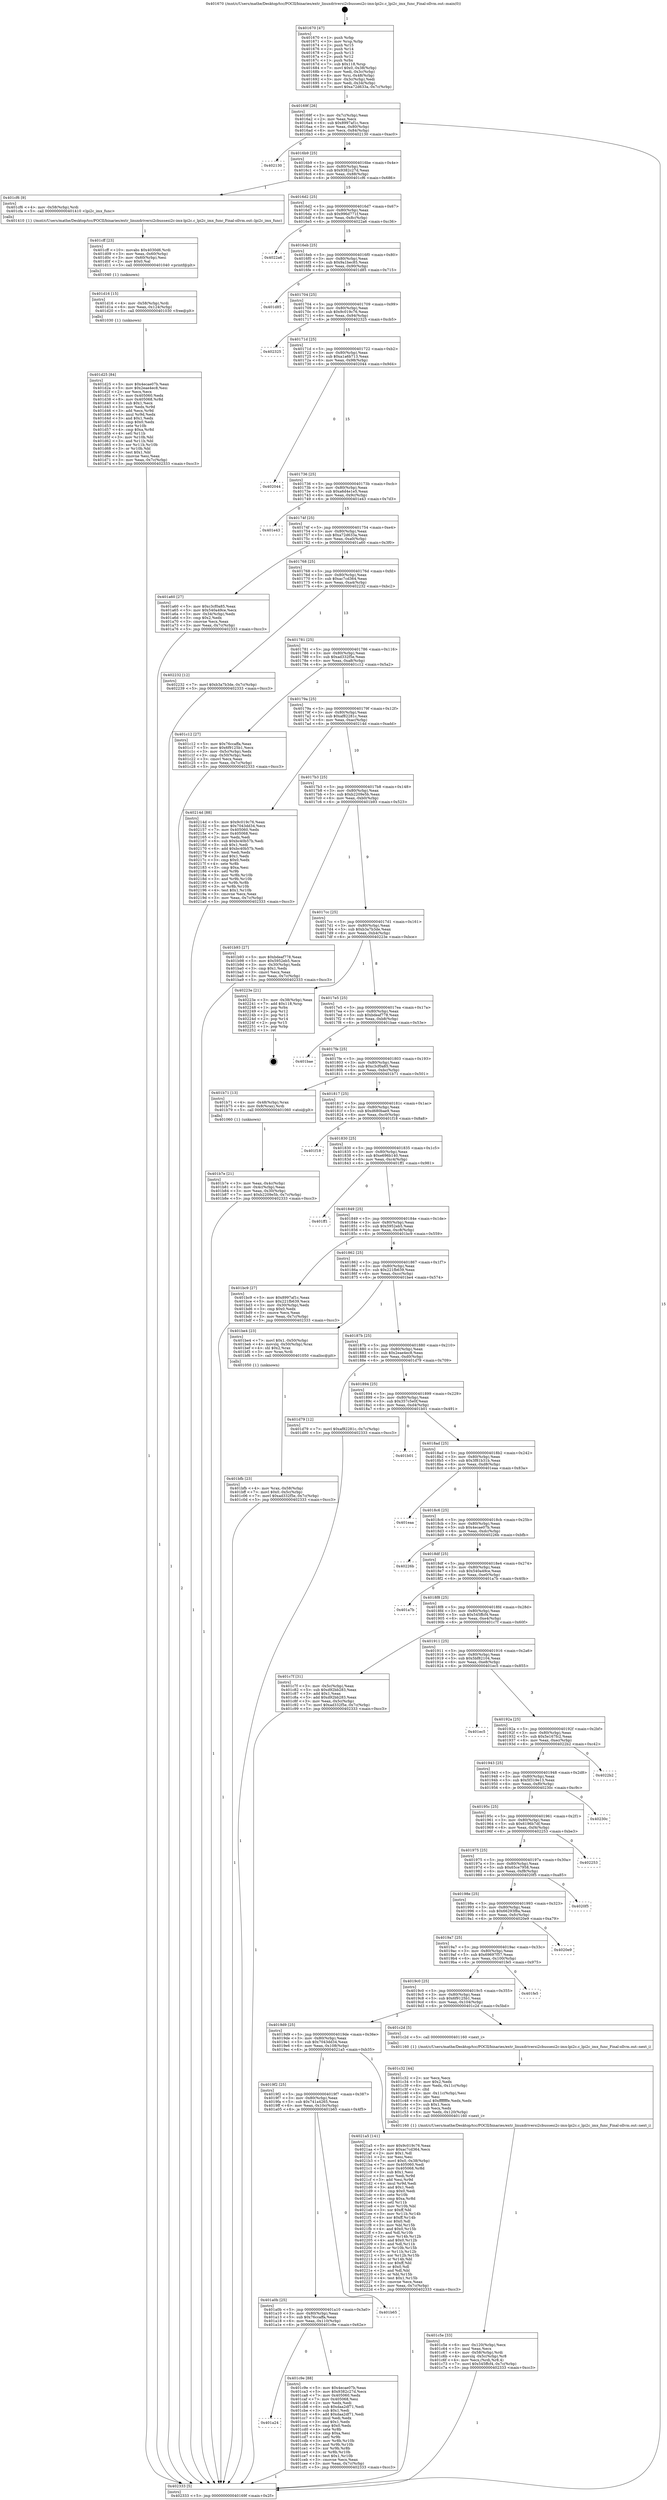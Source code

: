 digraph "0x401670" {
  label = "0x401670 (/mnt/c/Users/mathe/Desktop/tcc/POCII/binaries/extr_linuxdriversi2cbussesi2c-imx-lpi2c.c_lpi2c_imx_func_Final-ollvm.out::main(0))"
  labelloc = "t"
  node[shape=record]

  Entry [label="",width=0.3,height=0.3,shape=circle,fillcolor=black,style=filled]
  "0x40169f" [label="{
     0x40169f [26]\l
     | [instrs]\l
     &nbsp;&nbsp;0x40169f \<+3\>: mov -0x7c(%rbp),%eax\l
     &nbsp;&nbsp;0x4016a2 \<+2\>: mov %eax,%ecx\l
     &nbsp;&nbsp;0x4016a4 \<+6\>: sub $0x8997af1c,%ecx\l
     &nbsp;&nbsp;0x4016aa \<+3\>: mov %eax,-0x80(%rbp)\l
     &nbsp;&nbsp;0x4016ad \<+6\>: mov %ecx,-0x84(%rbp)\l
     &nbsp;&nbsp;0x4016b3 \<+6\>: je 0000000000402130 \<main+0xac0\>\l
  }"]
  "0x402130" [label="{
     0x402130\l
  }", style=dashed]
  "0x4016b9" [label="{
     0x4016b9 [25]\l
     | [instrs]\l
     &nbsp;&nbsp;0x4016b9 \<+5\>: jmp 00000000004016be \<main+0x4e\>\l
     &nbsp;&nbsp;0x4016be \<+3\>: mov -0x80(%rbp),%eax\l
     &nbsp;&nbsp;0x4016c1 \<+5\>: sub $0x9382c27d,%eax\l
     &nbsp;&nbsp;0x4016c6 \<+6\>: mov %eax,-0x88(%rbp)\l
     &nbsp;&nbsp;0x4016cc \<+6\>: je 0000000000401cf6 \<main+0x686\>\l
  }"]
  Exit [label="",width=0.3,height=0.3,shape=circle,fillcolor=black,style=filled,peripheries=2]
  "0x401cf6" [label="{
     0x401cf6 [9]\l
     | [instrs]\l
     &nbsp;&nbsp;0x401cf6 \<+4\>: mov -0x58(%rbp),%rdi\l
     &nbsp;&nbsp;0x401cfa \<+5\>: call 0000000000401410 \<lpi2c_imx_func\>\l
     | [calls]\l
     &nbsp;&nbsp;0x401410 \{1\} (/mnt/c/Users/mathe/Desktop/tcc/POCII/binaries/extr_linuxdriversi2cbussesi2c-imx-lpi2c.c_lpi2c_imx_func_Final-ollvm.out::lpi2c_imx_func)\l
  }"]
  "0x4016d2" [label="{
     0x4016d2 [25]\l
     | [instrs]\l
     &nbsp;&nbsp;0x4016d2 \<+5\>: jmp 00000000004016d7 \<main+0x67\>\l
     &nbsp;&nbsp;0x4016d7 \<+3\>: mov -0x80(%rbp),%eax\l
     &nbsp;&nbsp;0x4016da \<+5\>: sub $0x996d771f,%eax\l
     &nbsp;&nbsp;0x4016df \<+6\>: mov %eax,-0x8c(%rbp)\l
     &nbsp;&nbsp;0x4016e5 \<+6\>: je 00000000004022a6 \<main+0xc36\>\l
  }"]
  "0x401d25" [label="{
     0x401d25 [84]\l
     | [instrs]\l
     &nbsp;&nbsp;0x401d25 \<+5\>: mov $0x4ecae07b,%eax\l
     &nbsp;&nbsp;0x401d2a \<+5\>: mov $0x2eae4ec8,%esi\l
     &nbsp;&nbsp;0x401d2f \<+2\>: xor %ecx,%ecx\l
     &nbsp;&nbsp;0x401d31 \<+7\>: mov 0x405060,%edx\l
     &nbsp;&nbsp;0x401d38 \<+8\>: mov 0x405068,%r8d\l
     &nbsp;&nbsp;0x401d40 \<+3\>: sub $0x1,%ecx\l
     &nbsp;&nbsp;0x401d43 \<+3\>: mov %edx,%r9d\l
     &nbsp;&nbsp;0x401d46 \<+3\>: add %ecx,%r9d\l
     &nbsp;&nbsp;0x401d49 \<+4\>: imul %r9d,%edx\l
     &nbsp;&nbsp;0x401d4d \<+3\>: and $0x1,%edx\l
     &nbsp;&nbsp;0x401d50 \<+3\>: cmp $0x0,%edx\l
     &nbsp;&nbsp;0x401d53 \<+4\>: sete %r10b\l
     &nbsp;&nbsp;0x401d57 \<+4\>: cmp $0xa,%r8d\l
     &nbsp;&nbsp;0x401d5b \<+4\>: setl %r11b\l
     &nbsp;&nbsp;0x401d5f \<+3\>: mov %r10b,%bl\l
     &nbsp;&nbsp;0x401d62 \<+3\>: and %r11b,%bl\l
     &nbsp;&nbsp;0x401d65 \<+3\>: xor %r11b,%r10b\l
     &nbsp;&nbsp;0x401d68 \<+3\>: or %r10b,%bl\l
     &nbsp;&nbsp;0x401d6b \<+3\>: test $0x1,%bl\l
     &nbsp;&nbsp;0x401d6e \<+3\>: cmovne %esi,%eax\l
     &nbsp;&nbsp;0x401d71 \<+3\>: mov %eax,-0x7c(%rbp)\l
     &nbsp;&nbsp;0x401d74 \<+5\>: jmp 0000000000402333 \<main+0xcc3\>\l
  }"]
  "0x4022a6" [label="{
     0x4022a6\l
  }", style=dashed]
  "0x4016eb" [label="{
     0x4016eb [25]\l
     | [instrs]\l
     &nbsp;&nbsp;0x4016eb \<+5\>: jmp 00000000004016f0 \<main+0x80\>\l
     &nbsp;&nbsp;0x4016f0 \<+3\>: mov -0x80(%rbp),%eax\l
     &nbsp;&nbsp;0x4016f3 \<+5\>: sub $0x9a1bec85,%eax\l
     &nbsp;&nbsp;0x4016f8 \<+6\>: mov %eax,-0x90(%rbp)\l
     &nbsp;&nbsp;0x4016fe \<+6\>: je 0000000000401d85 \<main+0x715\>\l
  }"]
  "0x401d16" [label="{
     0x401d16 [15]\l
     | [instrs]\l
     &nbsp;&nbsp;0x401d16 \<+4\>: mov -0x58(%rbp),%rdi\l
     &nbsp;&nbsp;0x401d1a \<+6\>: mov %eax,-0x124(%rbp)\l
     &nbsp;&nbsp;0x401d20 \<+5\>: call 0000000000401030 \<free@plt\>\l
     | [calls]\l
     &nbsp;&nbsp;0x401030 \{1\} (unknown)\l
  }"]
  "0x401d85" [label="{
     0x401d85\l
  }", style=dashed]
  "0x401704" [label="{
     0x401704 [25]\l
     | [instrs]\l
     &nbsp;&nbsp;0x401704 \<+5\>: jmp 0000000000401709 \<main+0x99\>\l
     &nbsp;&nbsp;0x401709 \<+3\>: mov -0x80(%rbp),%eax\l
     &nbsp;&nbsp;0x40170c \<+5\>: sub $0x9c019c76,%eax\l
     &nbsp;&nbsp;0x401711 \<+6\>: mov %eax,-0x94(%rbp)\l
     &nbsp;&nbsp;0x401717 \<+6\>: je 0000000000402325 \<main+0xcb5\>\l
  }"]
  "0x401cff" [label="{
     0x401cff [23]\l
     | [instrs]\l
     &nbsp;&nbsp;0x401cff \<+10\>: movabs $0x4030d6,%rdi\l
     &nbsp;&nbsp;0x401d09 \<+3\>: mov %eax,-0x60(%rbp)\l
     &nbsp;&nbsp;0x401d0c \<+3\>: mov -0x60(%rbp),%esi\l
     &nbsp;&nbsp;0x401d0f \<+2\>: mov $0x0,%al\l
     &nbsp;&nbsp;0x401d11 \<+5\>: call 0000000000401040 \<printf@plt\>\l
     | [calls]\l
     &nbsp;&nbsp;0x401040 \{1\} (unknown)\l
  }"]
  "0x402325" [label="{
     0x402325\l
  }", style=dashed]
  "0x40171d" [label="{
     0x40171d [25]\l
     | [instrs]\l
     &nbsp;&nbsp;0x40171d \<+5\>: jmp 0000000000401722 \<main+0xb2\>\l
     &nbsp;&nbsp;0x401722 \<+3\>: mov -0x80(%rbp),%eax\l
     &nbsp;&nbsp;0x401725 \<+5\>: sub $0xa1a6b713,%eax\l
     &nbsp;&nbsp;0x40172a \<+6\>: mov %eax,-0x98(%rbp)\l
     &nbsp;&nbsp;0x401730 \<+6\>: je 0000000000402044 \<main+0x9d4\>\l
  }"]
  "0x401a24" [label="{
     0x401a24\l
  }", style=dashed]
  "0x402044" [label="{
     0x402044\l
  }", style=dashed]
  "0x401736" [label="{
     0x401736 [25]\l
     | [instrs]\l
     &nbsp;&nbsp;0x401736 \<+5\>: jmp 000000000040173b \<main+0xcb\>\l
     &nbsp;&nbsp;0x40173b \<+3\>: mov -0x80(%rbp),%eax\l
     &nbsp;&nbsp;0x40173e \<+5\>: sub $0xa6d4e1e5,%eax\l
     &nbsp;&nbsp;0x401743 \<+6\>: mov %eax,-0x9c(%rbp)\l
     &nbsp;&nbsp;0x401749 \<+6\>: je 0000000000401e43 \<main+0x7d3\>\l
  }"]
  "0x401c9e" [label="{
     0x401c9e [88]\l
     | [instrs]\l
     &nbsp;&nbsp;0x401c9e \<+5\>: mov $0x4ecae07b,%eax\l
     &nbsp;&nbsp;0x401ca3 \<+5\>: mov $0x9382c27d,%ecx\l
     &nbsp;&nbsp;0x401ca8 \<+7\>: mov 0x405060,%edx\l
     &nbsp;&nbsp;0x401caf \<+7\>: mov 0x405068,%esi\l
     &nbsp;&nbsp;0x401cb6 \<+2\>: mov %edx,%edi\l
     &nbsp;&nbsp;0x401cb8 \<+6\>: sub $0xdaa2df71,%edi\l
     &nbsp;&nbsp;0x401cbe \<+3\>: sub $0x1,%edi\l
     &nbsp;&nbsp;0x401cc1 \<+6\>: add $0xdaa2df71,%edi\l
     &nbsp;&nbsp;0x401cc7 \<+3\>: imul %edi,%edx\l
     &nbsp;&nbsp;0x401cca \<+3\>: and $0x1,%edx\l
     &nbsp;&nbsp;0x401ccd \<+3\>: cmp $0x0,%edx\l
     &nbsp;&nbsp;0x401cd0 \<+4\>: sete %r8b\l
     &nbsp;&nbsp;0x401cd4 \<+3\>: cmp $0xa,%esi\l
     &nbsp;&nbsp;0x401cd7 \<+4\>: setl %r9b\l
     &nbsp;&nbsp;0x401cdb \<+3\>: mov %r8b,%r10b\l
     &nbsp;&nbsp;0x401cde \<+3\>: and %r9b,%r10b\l
     &nbsp;&nbsp;0x401ce1 \<+3\>: xor %r9b,%r8b\l
     &nbsp;&nbsp;0x401ce4 \<+3\>: or %r8b,%r10b\l
     &nbsp;&nbsp;0x401ce7 \<+4\>: test $0x1,%r10b\l
     &nbsp;&nbsp;0x401ceb \<+3\>: cmovne %ecx,%eax\l
     &nbsp;&nbsp;0x401cee \<+3\>: mov %eax,-0x7c(%rbp)\l
     &nbsp;&nbsp;0x401cf1 \<+5\>: jmp 0000000000402333 \<main+0xcc3\>\l
  }"]
  "0x401e43" [label="{
     0x401e43\l
  }", style=dashed]
  "0x40174f" [label="{
     0x40174f [25]\l
     | [instrs]\l
     &nbsp;&nbsp;0x40174f \<+5\>: jmp 0000000000401754 \<main+0xe4\>\l
     &nbsp;&nbsp;0x401754 \<+3\>: mov -0x80(%rbp),%eax\l
     &nbsp;&nbsp;0x401757 \<+5\>: sub $0xa72d633a,%eax\l
     &nbsp;&nbsp;0x40175c \<+6\>: mov %eax,-0xa0(%rbp)\l
     &nbsp;&nbsp;0x401762 \<+6\>: je 0000000000401a60 \<main+0x3f0\>\l
  }"]
  "0x401a0b" [label="{
     0x401a0b [25]\l
     | [instrs]\l
     &nbsp;&nbsp;0x401a0b \<+5\>: jmp 0000000000401a10 \<main+0x3a0\>\l
     &nbsp;&nbsp;0x401a10 \<+3\>: mov -0x80(%rbp),%eax\l
     &nbsp;&nbsp;0x401a13 \<+5\>: sub $0x76ccaffa,%eax\l
     &nbsp;&nbsp;0x401a18 \<+6\>: mov %eax,-0x110(%rbp)\l
     &nbsp;&nbsp;0x401a1e \<+6\>: je 0000000000401c9e \<main+0x62e\>\l
  }"]
  "0x401a60" [label="{
     0x401a60 [27]\l
     | [instrs]\l
     &nbsp;&nbsp;0x401a60 \<+5\>: mov $0xc3cf0a85,%eax\l
     &nbsp;&nbsp;0x401a65 \<+5\>: mov $0x540a49ce,%ecx\l
     &nbsp;&nbsp;0x401a6a \<+3\>: mov -0x34(%rbp),%edx\l
     &nbsp;&nbsp;0x401a6d \<+3\>: cmp $0x2,%edx\l
     &nbsp;&nbsp;0x401a70 \<+3\>: cmovne %ecx,%eax\l
     &nbsp;&nbsp;0x401a73 \<+3\>: mov %eax,-0x7c(%rbp)\l
     &nbsp;&nbsp;0x401a76 \<+5\>: jmp 0000000000402333 \<main+0xcc3\>\l
  }"]
  "0x401768" [label="{
     0x401768 [25]\l
     | [instrs]\l
     &nbsp;&nbsp;0x401768 \<+5\>: jmp 000000000040176d \<main+0xfd\>\l
     &nbsp;&nbsp;0x40176d \<+3\>: mov -0x80(%rbp),%eax\l
     &nbsp;&nbsp;0x401770 \<+5\>: sub $0xac7cd364,%eax\l
     &nbsp;&nbsp;0x401775 \<+6\>: mov %eax,-0xa4(%rbp)\l
     &nbsp;&nbsp;0x40177b \<+6\>: je 0000000000402232 \<main+0xbc2\>\l
  }"]
  "0x402333" [label="{
     0x402333 [5]\l
     | [instrs]\l
     &nbsp;&nbsp;0x402333 \<+5\>: jmp 000000000040169f \<main+0x2f\>\l
  }"]
  "0x401670" [label="{
     0x401670 [47]\l
     | [instrs]\l
     &nbsp;&nbsp;0x401670 \<+1\>: push %rbp\l
     &nbsp;&nbsp;0x401671 \<+3\>: mov %rsp,%rbp\l
     &nbsp;&nbsp;0x401674 \<+2\>: push %r15\l
     &nbsp;&nbsp;0x401676 \<+2\>: push %r14\l
     &nbsp;&nbsp;0x401678 \<+2\>: push %r13\l
     &nbsp;&nbsp;0x40167a \<+2\>: push %r12\l
     &nbsp;&nbsp;0x40167c \<+1\>: push %rbx\l
     &nbsp;&nbsp;0x40167d \<+7\>: sub $0x118,%rsp\l
     &nbsp;&nbsp;0x401684 \<+7\>: movl $0x0,-0x38(%rbp)\l
     &nbsp;&nbsp;0x40168b \<+3\>: mov %edi,-0x3c(%rbp)\l
     &nbsp;&nbsp;0x40168e \<+4\>: mov %rsi,-0x48(%rbp)\l
     &nbsp;&nbsp;0x401692 \<+3\>: mov -0x3c(%rbp),%edi\l
     &nbsp;&nbsp;0x401695 \<+3\>: mov %edi,-0x34(%rbp)\l
     &nbsp;&nbsp;0x401698 \<+7\>: movl $0xa72d633a,-0x7c(%rbp)\l
  }"]
  "0x401b65" [label="{
     0x401b65\l
  }", style=dashed]
  "0x402232" [label="{
     0x402232 [12]\l
     | [instrs]\l
     &nbsp;&nbsp;0x402232 \<+7\>: movl $0xb3a7b3de,-0x7c(%rbp)\l
     &nbsp;&nbsp;0x402239 \<+5\>: jmp 0000000000402333 \<main+0xcc3\>\l
  }"]
  "0x401781" [label="{
     0x401781 [25]\l
     | [instrs]\l
     &nbsp;&nbsp;0x401781 \<+5\>: jmp 0000000000401786 \<main+0x116\>\l
     &nbsp;&nbsp;0x401786 \<+3\>: mov -0x80(%rbp),%eax\l
     &nbsp;&nbsp;0x401789 \<+5\>: sub $0xad332f5e,%eax\l
     &nbsp;&nbsp;0x40178e \<+6\>: mov %eax,-0xa8(%rbp)\l
     &nbsp;&nbsp;0x401794 \<+6\>: je 0000000000401c12 \<main+0x5a2\>\l
  }"]
  "0x4019f2" [label="{
     0x4019f2 [25]\l
     | [instrs]\l
     &nbsp;&nbsp;0x4019f2 \<+5\>: jmp 00000000004019f7 \<main+0x387\>\l
     &nbsp;&nbsp;0x4019f7 \<+3\>: mov -0x80(%rbp),%eax\l
     &nbsp;&nbsp;0x4019fa \<+5\>: sub $0x741a4265,%eax\l
     &nbsp;&nbsp;0x4019ff \<+6\>: mov %eax,-0x10c(%rbp)\l
     &nbsp;&nbsp;0x401a05 \<+6\>: je 0000000000401b65 \<main+0x4f5\>\l
  }"]
  "0x401c12" [label="{
     0x401c12 [27]\l
     | [instrs]\l
     &nbsp;&nbsp;0x401c12 \<+5\>: mov $0x76ccaffa,%eax\l
     &nbsp;&nbsp;0x401c17 \<+5\>: mov $0x6f9125b1,%ecx\l
     &nbsp;&nbsp;0x401c1c \<+3\>: mov -0x5c(%rbp),%edx\l
     &nbsp;&nbsp;0x401c1f \<+3\>: cmp -0x50(%rbp),%edx\l
     &nbsp;&nbsp;0x401c22 \<+3\>: cmovl %ecx,%eax\l
     &nbsp;&nbsp;0x401c25 \<+3\>: mov %eax,-0x7c(%rbp)\l
     &nbsp;&nbsp;0x401c28 \<+5\>: jmp 0000000000402333 \<main+0xcc3\>\l
  }"]
  "0x40179a" [label="{
     0x40179a [25]\l
     | [instrs]\l
     &nbsp;&nbsp;0x40179a \<+5\>: jmp 000000000040179f \<main+0x12f\>\l
     &nbsp;&nbsp;0x40179f \<+3\>: mov -0x80(%rbp),%eax\l
     &nbsp;&nbsp;0x4017a2 \<+5\>: sub $0xaf82281c,%eax\l
     &nbsp;&nbsp;0x4017a7 \<+6\>: mov %eax,-0xac(%rbp)\l
     &nbsp;&nbsp;0x4017ad \<+6\>: je 000000000040214d \<main+0xadd\>\l
  }"]
  "0x4021a5" [label="{
     0x4021a5 [141]\l
     | [instrs]\l
     &nbsp;&nbsp;0x4021a5 \<+5\>: mov $0x9c019c76,%eax\l
     &nbsp;&nbsp;0x4021aa \<+5\>: mov $0xac7cd364,%ecx\l
     &nbsp;&nbsp;0x4021af \<+2\>: mov $0x1,%dl\l
     &nbsp;&nbsp;0x4021b1 \<+2\>: xor %esi,%esi\l
     &nbsp;&nbsp;0x4021b3 \<+7\>: movl $0x0,-0x38(%rbp)\l
     &nbsp;&nbsp;0x4021ba \<+7\>: mov 0x405060,%edi\l
     &nbsp;&nbsp;0x4021c1 \<+8\>: mov 0x405068,%r8d\l
     &nbsp;&nbsp;0x4021c9 \<+3\>: sub $0x1,%esi\l
     &nbsp;&nbsp;0x4021cc \<+3\>: mov %edi,%r9d\l
     &nbsp;&nbsp;0x4021cf \<+3\>: add %esi,%r9d\l
     &nbsp;&nbsp;0x4021d2 \<+4\>: imul %r9d,%edi\l
     &nbsp;&nbsp;0x4021d6 \<+3\>: and $0x1,%edi\l
     &nbsp;&nbsp;0x4021d9 \<+3\>: cmp $0x0,%edi\l
     &nbsp;&nbsp;0x4021dc \<+4\>: sete %r10b\l
     &nbsp;&nbsp;0x4021e0 \<+4\>: cmp $0xa,%r8d\l
     &nbsp;&nbsp;0x4021e4 \<+4\>: setl %r11b\l
     &nbsp;&nbsp;0x4021e8 \<+3\>: mov %r10b,%bl\l
     &nbsp;&nbsp;0x4021eb \<+3\>: xor $0xff,%bl\l
     &nbsp;&nbsp;0x4021ee \<+3\>: mov %r11b,%r14b\l
     &nbsp;&nbsp;0x4021f1 \<+4\>: xor $0xff,%r14b\l
     &nbsp;&nbsp;0x4021f5 \<+3\>: xor $0x0,%dl\l
     &nbsp;&nbsp;0x4021f8 \<+3\>: mov %bl,%r15b\l
     &nbsp;&nbsp;0x4021fb \<+4\>: and $0x0,%r15b\l
     &nbsp;&nbsp;0x4021ff \<+3\>: and %dl,%r10b\l
     &nbsp;&nbsp;0x402202 \<+3\>: mov %r14b,%r12b\l
     &nbsp;&nbsp;0x402205 \<+4\>: and $0x0,%r12b\l
     &nbsp;&nbsp;0x402209 \<+3\>: and %dl,%r11b\l
     &nbsp;&nbsp;0x40220c \<+3\>: or %r10b,%r15b\l
     &nbsp;&nbsp;0x40220f \<+3\>: or %r11b,%r12b\l
     &nbsp;&nbsp;0x402212 \<+3\>: xor %r12b,%r15b\l
     &nbsp;&nbsp;0x402215 \<+3\>: or %r14b,%bl\l
     &nbsp;&nbsp;0x402218 \<+3\>: xor $0xff,%bl\l
     &nbsp;&nbsp;0x40221b \<+3\>: or $0x0,%dl\l
     &nbsp;&nbsp;0x40221e \<+2\>: and %dl,%bl\l
     &nbsp;&nbsp;0x402220 \<+3\>: or %bl,%r15b\l
     &nbsp;&nbsp;0x402223 \<+4\>: test $0x1,%r15b\l
     &nbsp;&nbsp;0x402227 \<+3\>: cmovne %ecx,%eax\l
     &nbsp;&nbsp;0x40222a \<+3\>: mov %eax,-0x7c(%rbp)\l
     &nbsp;&nbsp;0x40222d \<+5\>: jmp 0000000000402333 \<main+0xcc3\>\l
  }"]
  "0x40214d" [label="{
     0x40214d [88]\l
     | [instrs]\l
     &nbsp;&nbsp;0x40214d \<+5\>: mov $0x9c019c76,%eax\l
     &nbsp;&nbsp;0x402152 \<+5\>: mov $0x7043dd34,%ecx\l
     &nbsp;&nbsp;0x402157 \<+7\>: mov 0x405060,%edx\l
     &nbsp;&nbsp;0x40215e \<+7\>: mov 0x405068,%esi\l
     &nbsp;&nbsp;0x402165 \<+2\>: mov %edx,%edi\l
     &nbsp;&nbsp;0x402167 \<+6\>: sub $0xbc40b57b,%edi\l
     &nbsp;&nbsp;0x40216d \<+3\>: sub $0x1,%edi\l
     &nbsp;&nbsp;0x402170 \<+6\>: add $0xbc40b57b,%edi\l
     &nbsp;&nbsp;0x402176 \<+3\>: imul %edi,%edx\l
     &nbsp;&nbsp;0x402179 \<+3\>: and $0x1,%edx\l
     &nbsp;&nbsp;0x40217c \<+3\>: cmp $0x0,%edx\l
     &nbsp;&nbsp;0x40217f \<+4\>: sete %r8b\l
     &nbsp;&nbsp;0x402183 \<+3\>: cmp $0xa,%esi\l
     &nbsp;&nbsp;0x402186 \<+4\>: setl %r9b\l
     &nbsp;&nbsp;0x40218a \<+3\>: mov %r8b,%r10b\l
     &nbsp;&nbsp;0x40218d \<+3\>: and %r9b,%r10b\l
     &nbsp;&nbsp;0x402190 \<+3\>: xor %r9b,%r8b\l
     &nbsp;&nbsp;0x402193 \<+3\>: or %r8b,%r10b\l
     &nbsp;&nbsp;0x402196 \<+4\>: test $0x1,%r10b\l
     &nbsp;&nbsp;0x40219a \<+3\>: cmovne %ecx,%eax\l
     &nbsp;&nbsp;0x40219d \<+3\>: mov %eax,-0x7c(%rbp)\l
     &nbsp;&nbsp;0x4021a0 \<+5\>: jmp 0000000000402333 \<main+0xcc3\>\l
  }"]
  "0x4017b3" [label="{
     0x4017b3 [25]\l
     | [instrs]\l
     &nbsp;&nbsp;0x4017b3 \<+5\>: jmp 00000000004017b8 \<main+0x148\>\l
     &nbsp;&nbsp;0x4017b8 \<+3\>: mov -0x80(%rbp),%eax\l
     &nbsp;&nbsp;0x4017bb \<+5\>: sub $0xb2209e5b,%eax\l
     &nbsp;&nbsp;0x4017c0 \<+6\>: mov %eax,-0xb0(%rbp)\l
     &nbsp;&nbsp;0x4017c6 \<+6\>: je 0000000000401b93 \<main+0x523\>\l
  }"]
  "0x401c5e" [label="{
     0x401c5e [33]\l
     | [instrs]\l
     &nbsp;&nbsp;0x401c5e \<+6\>: mov -0x120(%rbp),%ecx\l
     &nbsp;&nbsp;0x401c64 \<+3\>: imul %eax,%ecx\l
     &nbsp;&nbsp;0x401c67 \<+4\>: mov -0x58(%rbp),%rdi\l
     &nbsp;&nbsp;0x401c6b \<+4\>: movslq -0x5c(%rbp),%r8\l
     &nbsp;&nbsp;0x401c6f \<+4\>: mov %ecx,(%rdi,%r8,4)\l
     &nbsp;&nbsp;0x401c73 \<+7\>: movl $0x545ffcf4,-0x7c(%rbp)\l
     &nbsp;&nbsp;0x401c7a \<+5\>: jmp 0000000000402333 \<main+0xcc3\>\l
  }"]
  "0x401b93" [label="{
     0x401b93 [27]\l
     | [instrs]\l
     &nbsp;&nbsp;0x401b93 \<+5\>: mov $0xbdeaf778,%eax\l
     &nbsp;&nbsp;0x401b98 \<+5\>: mov $0x5952eb5,%ecx\l
     &nbsp;&nbsp;0x401b9d \<+3\>: mov -0x30(%rbp),%edx\l
     &nbsp;&nbsp;0x401ba0 \<+3\>: cmp $0x1,%edx\l
     &nbsp;&nbsp;0x401ba3 \<+3\>: cmovl %ecx,%eax\l
     &nbsp;&nbsp;0x401ba6 \<+3\>: mov %eax,-0x7c(%rbp)\l
     &nbsp;&nbsp;0x401ba9 \<+5\>: jmp 0000000000402333 \<main+0xcc3\>\l
  }"]
  "0x4017cc" [label="{
     0x4017cc [25]\l
     | [instrs]\l
     &nbsp;&nbsp;0x4017cc \<+5\>: jmp 00000000004017d1 \<main+0x161\>\l
     &nbsp;&nbsp;0x4017d1 \<+3\>: mov -0x80(%rbp),%eax\l
     &nbsp;&nbsp;0x4017d4 \<+5\>: sub $0xb3a7b3de,%eax\l
     &nbsp;&nbsp;0x4017d9 \<+6\>: mov %eax,-0xb4(%rbp)\l
     &nbsp;&nbsp;0x4017df \<+6\>: je 000000000040223e \<main+0xbce\>\l
  }"]
  "0x401c32" [label="{
     0x401c32 [44]\l
     | [instrs]\l
     &nbsp;&nbsp;0x401c32 \<+2\>: xor %ecx,%ecx\l
     &nbsp;&nbsp;0x401c34 \<+5\>: mov $0x2,%edx\l
     &nbsp;&nbsp;0x401c39 \<+6\>: mov %edx,-0x11c(%rbp)\l
     &nbsp;&nbsp;0x401c3f \<+1\>: cltd\l
     &nbsp;&nbsp;0x401c40 \<+6\>: mov -0x11c(%rbp),%esi\l
     &nbsp;&nbsp;0x401c46 \<+2\>: idiv %esi\l
     &nbsp;&nbsp;0x401c48 \<+6\>: imul $0xfffffffe,%edx,%edx\l
     &nbsp;&nbsp;0x401c4e \<+3\>: sub $0x1,%ecx\l
     &nbsp;&nbsp;0x401c51 \<+2\>: sub %ecx,%edx\l
     &nbsp;&nbsp;0x401c53 \<+6\>: mov %edx,-0x120(%rbp)\l
     &nbsp;&nbsp;0x401c59 \<+5\>: call 0000000000401160 \<next_i\>\l
     | [calls]\l
     &nbsp;&nbsp;0x401160 \{1\} (/mnt/c/Users/mathe/Desktop/tcc/POCII/binaries/extr_linuxdriversi2cbussesi2c-imx-lpi2c.c_lpi2c_imx_func_Final-ollvm.out::next_i)\l
  }"]
  "0x40223e" [label="{
     0x40223e [21]\l
     | [instrs]\l
     &nbsp;&nbsp;0x40223e \<+3\>: mov -0x38(%rbp),%eax\l
     &nbsp;&nbsp;0x402241 \<+7\>: add $0x118,%rsp\l
     &nbsp;&nbsp;0x402248 \<+1\>: pop %rbx\l
     &nbsp;&nbsp;0x402249 \<+2\>: pop %r12\l
     &nbsp;&nbsp;0x40224b \<+2\>: pop %r13\l
     &nbsp;&nbsp;0x40224d \<+2\>: pop %r14\l
     &nbsp;&nbsp;0x40224f \<+2\>: pop %r15\l
     &nbsp;&nbsp;0x402251 \<+1\>: pop %rbp\l
     &nbsp;&nbsp;0x402252 \<+1\>: ret\l
  }"]
  "0x4017e5" [label="{
     0x4017e5 [25]\l
     | [instrs]\l
     &nbsp;&nbsp;0x4017e5 \<+5\>: jmp 00000000004017ea \<main+0x17a\>\l
     &nbsp;&nbsp;0x4017ea \<+3\>: mov -0x80(%rbp),%eax\l
     &nbsp;&nbsp;0x4017ed \<+5\>: sub $0xbdeaf778,%eax\l
     &nbsp;&nbsp;0x4017f2 \<+6\>: mov %eax,-0xb8(%rbp)\l
     &nbsp;&nbsp;0x4017f8 \<+6\>: je 0000000000401bae \<main+0x53e\>\l
  }"]
  "0x4019d9" [label="{
     0x4019d9 [25]\l
     | [instrs]\l
     &nbsp;&nbsp;0x4019d9 \<+5\>: jmp 00000000004019de \<main+0x36e\>\l
     &nbsp;&nbsp;0x4019de \<+3\>: mov -0x80(%rbp),%eax\l
     &nbsp;&nbsp;0x4019e1 \<+5\>: sub $0x7043dd34,%eax\l
     &nbsp;&nbsp;0x4019e6 \<+6\>: mov %eax,-0x108(%rbp)\l
     &nbsp;&nbsp;0x4019ec \<+6\>: je 00000000004021a5 \<main+0xb35\>\l
  }"]
  "0x401bae" [label="{
     0x401bae\l
  }", style=dashed]
  "0x4017fe" [label="{
     0x4017fe [25]\l
     | [instrs]\l
     &nbsp;&nbsp;0x4017fe \<+5\>: jmp 0000000000401803 \<main+0x193\>\l
     &nbsp;&nbsp;0x401803 \<+3\>: mov -0x80(%rbp),%eax\l
     &nbsp;&nbsp;0x401806 \<+5\>: sub $0xc3cf0a85,%eax\l
     &nbsp;&nbsp;0x40180b \<+6\>: mov %eax,-0xbc(%rbp)\l
     &nbsp;&nbsp;0x401811 \<+6\>: je 0000000000401b71 \<main+0x501\>\l
  }"]
  "0x401c2d" [label="{
     0x401c2d [5]\l
     | [instrs]\l
     &nbsp;&nbsp;0x401c2d \<+5\>: call 0000000000401160 \<next_i\>\l
     | [calls]\l
     &nbsp;&nbsp;0x401160 \{1\} (/mnt/c/Users/mathe/Desktop/tcc/POCII/binaries/extr_linuxdriversi2cbussesi2c-imx-lpi2c.c_lpi2c_imx_func_Final-ollvm.out::next_i)\l
  }"]
  "0x401b71" [label="{
     0x401b71 [13]\l
     | [instrs]\l
     &nbsp;&nbsp;0x401b71 \<+4\>: mov -0x48(%rbp),%rax\l
     &nbsp;&nbsp;0x401b75 \<+4\>: mov 0x8(%rax),%rdi\l
     &nbsp;&nbsp;0x401b79 \<+5\>: call 0000000000401060 \<atoi@plt\>\l
     | [calls]\l
     &nbsp;&nbsp;0x401060 \{1\} (unknown)\l
  }"]
  "0x401817" [label="{
     0x401817 [25]\l
     | [instrs]\l
     &nbsp;&nbsp;0x401817 \<+5\>: jmp 000000000040181c \<main+0x1ac\>\l
     &nbsp;&nbsp;0x40181c \<+3\>: mov -0x80(%rbp),%eax\l
     &nbsp;&nbsp;0x40181f \<+5\>: sub $0xd680bae9,%eax\l
     &nbsp;&nbsp;0x401824 \<+6\>: mov %eax,-0xc0(%rbp)\l
     &nbsp;&nbsp;0x40182a \<+6\>: je 0000000000401f18 \<main+0x8a8\>\l
  }"]
  "0x401b7e" [label="{
     0x401b7e [21]\l
     | [instrs]\l
     &nbsp;&nbsp;0x401b7e \<+3\>: mov %eax,-0x4c(%rbp)\l
     &nbsp;&nbsp;0x401b81 \<+3\>: mov -0x4c(%rbp),%eax\l
     &nbsp;&nbsp;0x401b84 \<+3\>: mov %eax,-0x30(%rbp)\l
     &nbsp;&nbsp;0x401b87 \<+7\>: movl $0xb2209e5b,-0x7c(%rbp)\l
     &nbsp;&nbsp;0x401b8e \<+5\>: jmp 0000000000402333 \<main+0xcc3\>\l
  }"]
  "0x4019c0" [label="{
     0x4019c0 [25]\l
     | [instrs]\l
     &nbsp;&nbsp;0x4019c0 \<+5\>: jmp 00000000004019c5 \<main+0x355\>\l
     &nbsp;&nbsp;0x4019c5 \<+3\>: mov -0x80(%rbp),%eax\l
     &nbsp;&nbsp;0x4019c8 \<+5\>: sub $0x6f9125b1,%eax\l
     &nbsp;&nbsp;0x4019cd \<+6\>: mov %eax,-0x104(%rbp)\l
     &nbsp;&nbsp;0x4019d3 \<+6\>: je 0000000000401c2d \<main+0x5bd\>\l
  }"]
  "0x401f18" [label="{
     0x401f18\l
  }", style=dashed]
  "0x401830" [label="{
     0x401830 [25]\l
     | [instrs]\l
     &nbsp;&nbsp;0x401830 \<+5\>: jmp 0000000000401835 \<main+0x1c5\>\l
     &nbsp;&nbsp;0x401835 \<+3\>: mov -0x80(%rbp),%eax\l
     &nbsp;&nbsp;0x401838 \<+5\>: sub $0xe696b140,%eax\l
     &nbsp;&nbsp;0x40183d \<+6\>: mov %eax,-0xc4(%rbp)\l
     &nbsp;&nbsp;0x401843 \<+6\>: je 0000000000401ff1 \<main+0x981\>\l
  }"]
  "0x401fe5" [label="{
     0x401fe5\l
  }", style=dashed]
  "0x401ff1" [label="{
     0x401ff1\l
  }", style=dashed]
  "0x401849" [label="{
     0x401849 [25]\l
     | [instrs]\l
     &nbsp;&nbsp;0x401849 \<+5\>: jmp 000000000040184e \<main+0x1de\>\l
     &nbsp;&nbsp;0x40184e \<+3\>: mov -0x80(%rbp),%eax\l
     &nbsp;&nbsp;0x401851 \<+5\>: sub $0x5952eb5,%eax\l
     &nbsp;&nbsp;0x401856 \<+6\>: mov %eax,-0xc8(%rbp)\l
     &nbsp;&nbsp;0x40185c \<+6\>: je 0000000000401bc9 \<main+0x559\>\l
  }"]
  "0x4019a7" [label="{
     0x4019a7 [25]\l
     | [instrs]\l
     &nbsp;&nbsp;0x4019a7 \<+5\>: jmp 00000000004019ac \<main+0x33c\>\l
     &nbsp;&nbsp;0x4019ac \<+3\>: mov -0x80(%rbp),%eax\l
     &nbsp;&nbsp;0x4019af \<+5\>: sub $0x69697f57,%eax\l
     &nbsp;&nbsp;0x4019b4 \<+6\>: mov %eax,-0x100(%rbp)\l
     &nbsp;&nbsp;0x4019ba \<+6\>: je 0000000000401fe5 \<main+0x975\>\l
  }"]
  "0x401bc9" [label="{
     0x401bc9 [27]\l
     | [instrs]\l
     &nbsp;&nbsp;0x401bc9 \<+5\>: mov $0x8997af1c,%eax\l
     &nbsp;&nbsp;0x401bce \<+5\>: mov $0x221fb639,%ecx\l
     &nbsp;&nbsp;0x401bd3 \<+3\>: mov -0x30(%rbp),%edx\l
     &nbsp;&nbsp;0x401bd6 \<+3\>: cmp $0x0,%edx\l
     &nbsp;&nbsp;0x401bd9 \<+3\>: cmove %ecx,%eax\l
     &nbsp;&nbsp;0x401bdc \<+3\>: mov %eax,-0x7c(%rbp)\l
     &nbsp;&nbsp;0x401bdf \<+5\>: jmp 0000000000402333 \<main+0xcc3\>\l
  }"]
  "0x401862" [label="{
     0x401862 [25]\l
     | [instrs]\l
     &nbsp;&nbsp;0x401862 \<+5\>: jmp 0000000000401867 \<main+0x1f7\>\l
     &nbsp;&nbsp;0x401867 \<+3\>: mov -0x80(%rbp),%eax\l
     &nbsp;&nbsp;0x40186a \<+5\>: sub $0x221fb639,%eax\l
     &nbsp;&nbsp;0x40186f \<+6\>: mov %eax,-0xcc(%rbp)\l
     &nbsp;&nbsp;0x401875 \<+6\>: je 0000000000401be4 \<main+0x574\>\l
  }"]
  "0x4020e9" [label="{
     0x4020e9\l
  }", style=dashed]
  "0x401be4" [label="{
     0x401be4 [23]\l
     | [instrs]\l
     &nbsp;&nbsp;0x401be4 \<+7\>: movl $0x1,-0x50(%rbp)\l
     &nbsp;&nbsp;0x401beb \<+4\>: movslq -0x50(%rbp),%rax\l
     &nbsp;&nbsp;0x401bef \<+4\>: shl $0x2,%rax\l
     &nbsp;&nbsp;0x401bf3 \<+3\>: mov %rax,%rdi\l
     &nbsp;&nbsp;0x401bf6 \<+5\>: call 0000000000401050 \<malloc@plt\>\l
     | [calls]\l
     &nbsp;&nbsp;0x401050 \{1\} (unknown)\l
  }"]
  "0x40187b" [label="{
     0x40187b [25]\l
     | [instrs]\l
     &nbsp;&nbsp;0x40187b \<+5\>: jmp 0000000000401880 \<main+0x210\>\l
     &nbsp;&nbsp;0x401880 \<+3\>: mov -0x80(%rbp),%eax\l
     &nbsp;&nbsp;0x401883 \<+5\>: sub $0x2eae4ec8,%eax\l
     &nbsp;&nbsp;0x401888 \<+6\>: mov %eax,-0xd0(%rbp)\l
     &nbsp;&nbsp;0x40188e \<+6\>: je 0000000000401d79 \<main+0x709\>\l
  }"]
  "0x401bfb" [label="{
     0x401bfb [23]\l
     | [instrs]\l
     &nbsp;&nbsp;0x401bfb \<+4\>: mov %rax,-0x58(%rbp)\l
     &nbsp;&nbsp;0x401bff \<+7\>: movl $0x0,-0x5c(%rbp)\l
     &nbsp;&nbsp;0x401c06 \<+7\>: movl $0xad332f5e,-0x7c(%rbp)\l
     &nbsp;&nbsp;0x401c0d \<+5\>: jmp 0000000000402333 \<main+0xcc3\>\l
  }"]
  "0x40198e" [label="{
     0x40198e [25]\l
     | [instrs]\l
     &nbsp;&nbsp;0x40198e \<+5\>: jmp 0000000000401993 \<main+0x323\>\l
     &nbsp;&nbsp;0x401993 \<+3\>: mov -0x80(%rbp),%eax\l
     &nbsp;&nbsp;0x401996 \<+5\>: sub $0x66293f8a,%eax\l
     &nbsp;&nbsp;0x40199b \<+6\>: mov %eax,-0xfc(%rbp)\l
     &nbsp;&nbsp;0x4019a1 \<+6\>: je 00000000004020e9 \<main+0xa79\>\l
  }"]
  "0x401d79" [label="{
     0x401d79 [12]\l
     | [instrs]\l
     &nbsp;&nbsp;0x401d79 \<+7\>: movl $0xaf82281c,-0x7c(%rbp)\l
     &nbsp;&nbsp;0x401d80 \<+5\>: jmp 0000000000402333 \<main+0xcc3\>\l
  }"]
  "0x401894" [label="{
     0x401894 [25]\l
     | [instrs]\l
     &nbsp;&nbsp;0x401894 \<+5\>: jmp 0000000000401899 \<main+0x229\>\l
     &nbsp;&nbsp;0x401899 \<+3\>: mov -0x80(%rbp),%eax\l
     &nbsp;&nbsp;0x40189c \<+5\>: sub $0x357c5e0f,%eax\l
     &nbsp;&nbsp;0x4018a1 \<+6\>: mov %eax,-0xd4(%rbp)\l
     &nbsp;&nbsp;0x4018a7 \<+6\>: je 0000000000401b01 \<main+0x491\>\l
  }"]
  "0x4020f5" [label="{
     0x4020f5\l
  }", style=dashed]
  "0x401b01" [label="{
     0x401b01\l
  }", style=dashed]
  "0x4018ad" [label="{
     0x4018ad [25]\l
     | [instrs]\l
     &nbsp;&nbsp;0x4018ad \<+5\>: jmp 00000000004018b2 \<main+0x242\>\l
     &nbsp;&nbsp;0x4018b2 \<+3\>: mov -0x80(%rbp),%eax\l
     &nbsp;&nbsp;0x4018b5 \<+5\>: sub $0x3f81b31b,%eax\l
     &nbsp;&nbsp;0x4018ba \<+6\>: mov %eax,-0xd8(%rbp)\l
     &nbsp;&nbsp;0x4018c0 \<+6\>: je 0000000000401eaa \<main+0x83a\>\l
  }"]
  "0x401975" [label="{
     0x401975 [25]\l
     | [instrs]\l
     &nbsp;&nbsp;0x401975 \<+5\>: jmp 000000000040197a \<main+0x30a\>\l
     &nbsp;&nbsp;0x40197a \<+3\>: mov -0x80(%rbp),%eax\l
     &nbsp;&nbsp;0x40197d \<+5\>: sub $0x65ce7958,%eax\l
     &nbsp;&nbsp;0x401982 \<+6\>: mov %eax,-0xf8(%rbp)\l
     &nbsp;&nbsp;0x401988 \<+6\>: je 00000000004020f5 \<main+0xa85\>\l
  }"]
  "0x401eaa" [label="{
     0x401eaa\l
  }", style=dashed]
  "0x4018c6" [label="{
     0x4018c6 [25]\l
     | [instrs]\l
     &nbsp;&nbsp;0x4018c6 \<+5\>: jmp 00000000004018cb \<main+0x25b\>\l
     &nbsp;&nbsp;0x4018cb \<+3\>: mov -0x80(%rbp),%eax\l
     &nbsp;&nbsp;0x4018ce \<+5\>: sub $0x4ecae07b,%eax\l
     &nbsp;&nbsp;0x4018d3 \<+6\>: mov %eax,-0xdc(%rbp)\l
     &nbsp;&nbsp;0x4018d9 \<+6\>: je 000000000040226b \<main+0xbfb\>\l
  }"]
  "0x402253" [label="{
     0x402253\l
  }", style=dashed]
  "0x40226b" [label="{
     0x40226b\l
  }", style=dashed]
  "0x4018df" [label="{
     0x4018df [25]\l
     | [instrs]\l
     &nbsp;&nbsp;0x4018df \<+5\>: jmp 00000000004018e4 \<main+0x274\>\l
     &nbsp;&nbsp;0x4018e4 \<+3\>: mov -0x80(%rbp),%eax\l
     &nbsp;&nbsp;0x4018e7 \<+5\>: sub $0x540a49ce,%eax\l
     &nbsp;&nbsp;0x4018ec \<+6\>: mov %eax,-0xe0(%rbp)\l
     &nbsp;&nbsp;0x4018f2 \<+6\>: je 0000000000401a7b \<main+0x40b\>\l
  }"]
  "0x40195c" [label="{
     0x40195c [25]\l
     | [instrs]\l
     &nbsp;&nbsp;0x40195c \<+5\>: jmp 0000000000401961 \<main+0x2f1\>\l
     &nbsp;&nbsp;0x401961 \<+3\>: mov -0x80(%rbp),%eax\l
     &nbsp;&nbsp;0x401964 \<+5\>: sub $0x6196b7df,%eax\l
     &nbsp;&nbsp;0x401969 \<+6\>: mov %eax,-0xf4(%rbp)\l
     &nbsp;&nbsp;0x40196f \<+6\>: je 0000000000402253 \<main+0xbe3\>\l
  }"]
  "0x401a7b" [label="{
     0x401a7b\l
  }", style=dashed]
  "0x4018f8" [label="{
     0x4018f8 [25]\l
     | [instrs]\l
     &nbsp;&nbsp;0x4018f8 \<+5\>: jmp 00000000004018fd \<main+0x28d\>\l
     &nbsp;&nbsp;0x4018fd \<+3\>: mov -0x80(%rbp),%eax\l
     &nbsp;&nbsp;0x401900 \<+5\>: sub $0x545ffcf4,%eax\l
     &nbsp;&nbsp;0x401905 \<+6\>: mov %eax,-0xe4(%rbp)\l
     &nbsp;&nbsp;0x40190b \<+6\>: je 0000000000401c7f \<main+0x60f\>\l
  }"]
  "0x40230c" [label="{
     0x40230c\l
  }", style=dashed]
  "0x401c7f" [label="{
     0x401c7f [31]\l
     | [instrs]\l
     &nbsp;&nbsp;0x401c7f \<+3\>: mov -0x5c(%rbp),%eax\l
     &nbsp;&nbsp;0x401c82 \<+5\>: sub $0xd92bb283,%eax\l
     &nbsp;&nbsp;0x401c87 \<+3\>: add $0x1,%eax\l
     &nbsp;&nbsp;0x401c8a \<+5\>: add $0xd92bb283,%eax\l
     &nbsp;&nbsp;0x401c8f \<+3\>: mov %eax,-0x5c(%rbp)\l
     &nbsp;&nbsp;0x401c92 \<+7\>: movl $0xad332f5e,-0x7c(%rbp)\l
     &nbsp;&nbsp;0x401c99 \<+5\>: jmp 0000000000402333 \<main+0xcc3\>\l
  }"]
  "0x401911" [label="{
     0x401911 [25]\l
     | [instrs]\l
     &nbsp;&nbsp;0x401911 \<+5\>: jmp 0000000000401916 \<main+0x2a6\>\l
     &nbsp;&nbsp;0x401916 \<+3\>: mov -0x80(%rbp),%eax\l
     &nbsp;&nbsp;0x401919 \<+5\>: sub $0x5bf82104,%eax\l
     &nbsp;&nbsp;0x40191e \<+6\>: mov %eax,-0xe8(%rbp)\l
     &nbsp;&nbsp;0x401924 \<+6\>: je 0000000000401ec5 \<main+0x855\>\l
  }"]
  "0x401943" [label="{
     0x401943 [25]\l
     | [instrs]\l
     &nbsp;&nbsp;0x401943 \<+5\>: jmp 0000000000401948 \<main+0x2d8\>\l
     &nbsp;&nbsp;0x401948 \<+3\>: mov -0x80(%rbp),%eax\l
     &nbsp;&nbsp;0x40194b \<+5\>: sub $0x5f319e13,%eax\l
     &nbsp;&nbsp;0x401950 \<+6\>: mov %eax,-0xf0(%rbp)\l
     &nbsp;&nbsp;0x401956 \<+6\>: je 000000000040230c \<main+0xc9c\>\l
  }"]
  "0x401ec5" [label="{
     0x401ec5\l
  }", style=dashed]
  "0x40192a" [label="{
     0x40192a [25]\l
     | [instrs]\l
     &nbsp;&nbsp;0x40192a \<+5\>: jmp 000000000040192f \<main+0x2bf\>\l
     &nbsp;&nbsp;0x40192f \<+3\>: mov -0x80(%rbp),%eax\l
     &nbsp;&nbsp;0x401932 \<+5\>: sub $0x5e167fc2,%eax\l
     &nbsp;&nbsp;0x401937 \<+6\>: mov %eax,-0xec(%rbp)\l
     &nbsp;&nbsp;0x40193d \<+6\>: je 00000000004022b2 \<main+0xc42\>\l
  }"]
  "0x4022b2" [label="{
     0x4022b2\l
  }", style=dashed]
  Entry -> "0x401670" [label=" 1"]
  "0x40169f" -> "0x402130" [label=" 0"]
  "0x40169f" -> "0x4016b9" [label=" 16"]
  "0x40223e" -> Exit [label=" 1"]
  "0x4016b9" -> "0x401cf6" [label=" 1"]
  "0x4016b9" -> "0x4016d2" [label=" 15"]
  "0x402232" -> "0x402333" [label=" 1"]
  "0x4016d2" -> "0x4022a6" [label=" 0"]
  "0x4016d2" -> "0x4016eb" [label=" 15"]
  "0x4021a5" -> "0x402333" [label=" 1"]
  "0x4016eb" -> "0x401d85" [label=" 0"]
  "0x4016eb" -> "0x401704" [label=" 15"]
  "0x40214d" -> "0x402333" [label=" 1"]
  "0x401704" -> "0x402325" [label=" 0"]
  "0x401704" -> "0x40171d" [label=" 15"]
  "0x401d79" -> "0x402333" [label=" 1"]
  "0x40171d" -> "0x402044" [label=" 0"]
  "0x40171d" -> "0x401736" [label=" 15"]
  "0x401d25" -> "0x402333" [label=" 1"]
  "0x401736" -> "0x401e43" [label=" 0"]
  "0x401736" -> "0x40174f" [label=" 15"]
  "0x401d16" -> "0x401d25" [label=" 1"]
  "0x40174f" -> "0x401a60" [label=" 1"]
  "0x40174f" -> "0x401768" [label=" 14"]
  "0x401a60" -> "0x402333" [label=" 1"]
  "0x401670" -> "0x40169f" [label=" 1"]
  "0x402333" -> "0x40169f" [label=" 15"]
  "0x401cf6" -> "0x401cff" [label=" 1"]
  "0x401768" -> "0x402232" [label=" 1"]
  "0x401768" -> "0x401781" [label=" 13"]
  "0x401c9e" -> "0x402333" [label=" 1"]
  "0x401781" -> "0x401c12" [label=" 2"]
  "0x401781" -> "0x40179a" [label=" 11"]
  "0x401a0b" -> "0x401c9e" [label=" 1"]
  "0x40179a" -> "0x40214d" [label=" 1"]
  "0x40179a" -> "0x4017b3" [label=" 10"]
  "0x401cff" -> "0x401d16" [label=" 1"]
  "0x4017b3" -> "0x401b93" [label=" 1"]
  "0x4017b3" -> "0x4017cc" [label=" 9"]
  "0x4019f2" -> "0x401b65" [label=" 0"]
  "0x4017cc" -> "0x40223e" [label=" 1"]
  "0x4017cc" -> "0x4017e5" [label=" 8"]
  "0x401a0b" -> "0x401a24" [label=" 0"]
  "0x4017e5" -> "0x401bae" [label=" 0"]
  "0x4017e5" -> "0x4017fe" [label=" 8"]
  "0x4019d9" -> "0x4019f2" [label=" 1"]
  "0x4017fe" -> "0x401b71" [label=" 1"]
  "0x4017fe" -> "0x401817" [label=" 7"]
  "0x401b71" -> "0x401b7e" [label=" 1"]
  "0x401b7e" -> "0x402333" [label=" 1"]
  "0x401b93" -> "0x402333" [label=" 1"]
  "0x4019d9" -> "0x4021a5" [label=" 1"]
  "0x401817" -> "0x401f18" [label=" 0"]
  "0x401817" -> "0x401830" [label=" 7"]
  "0x401c7f" -> "0x402333" [label=" 1"]
  "0x401830" -> "0x401ff1" [label=" 0"]
  "0x401830" -> "0x401849" [label=" 7"]
  "0x401c5e" -> "0x402333" [label=" 1"]
  "0x401849" -> "0x401bc9" [label=" 1"]
  "0x401849" -> "0x401862" [label=" 6"]
  "0x401bc9" -> "0x402333" [label=" 1"]
  "0x401c2d" -> "0x401c32" [label=" 1"]
  "0x401862" -> "0x401be4" [label=" 1"]
  "0x401862" -> "0x40187b" [label=" 5"]
  "0x401be4" -> "0x401bfb" [label=" 1"]
  "0x401bfb" -> "0x402333" [label=" 1"]
  "0x401c12" -> "0x402333" [label=" 2"]
  "0x4019c0" -> "0x4019d9" [label=" 2"]
  "0x40187b" -> "0x401d79" [label=" 1"]
  "0x40187b" -> "0x401894" [label=" 4"]
  "0x4019f2" -> "0x401a0b" [label=" 1"]
  "0x401894" -> "0x401b01" [label=" 0"]
  "0x401894" -> "0x4018ad" [label=" 4"]
  "0x4019a7" -> "0x4019c0" [label=" 3"]
  "0x4018ad" -> "0x401eaa" [label=" 0"]
  "0x4018ad" -> "0x4018c6" [label=" 4"]
  "0x401c32" -> "0x401c5e" [label=" 1"]
  "0x4018c6" -> "0x40226b" [label=" 0"]
  "0x4018c6" -> "0x4018df" [label=" 4"]
  "0x40198e" -> "0x4019a7" [label=" 3"]
  "0x4018df" -> "0x401a7b" [label=" 0"]
  "0x4018df" -> "0x4018f8" [label=" 4"]
  "0x4019c0" -> "0x401c2d" [label=" 1"]
  "0x4018f8" -> "0x401c7f" [label=" 1"]
  "0x4018f8" -> "0x401911" [label=" 3"]
  "0x401975" -> "0x40198e" [label=" 3"]
  "0x401911" -> "0x401ec5" [label=" 0"]
  "0x401911" -> "0x40192a" [label=" 3"]
  "0x4019a7" -> "0x401fe5" [label=" 0"]
  "0x40192a" -> "0x4022b2" [label=" 0"]
  "0x40192a" -> "0x401943" [label=" 3"]
  "0x401975" -> "0x4020f5" [label=" 0"]
  "0x401943" -> "0x40230c" [label=" 0"]
  "0x401943" -> "0x40195c" [label=" 3"]
  "0x40198e" -> "0x4020e9" [label=" 0"]
  "0x40195c" -> "0x402253" [label=" 0"]
  "0x40195c" -> "0x401975" [label=" 3"]
}
